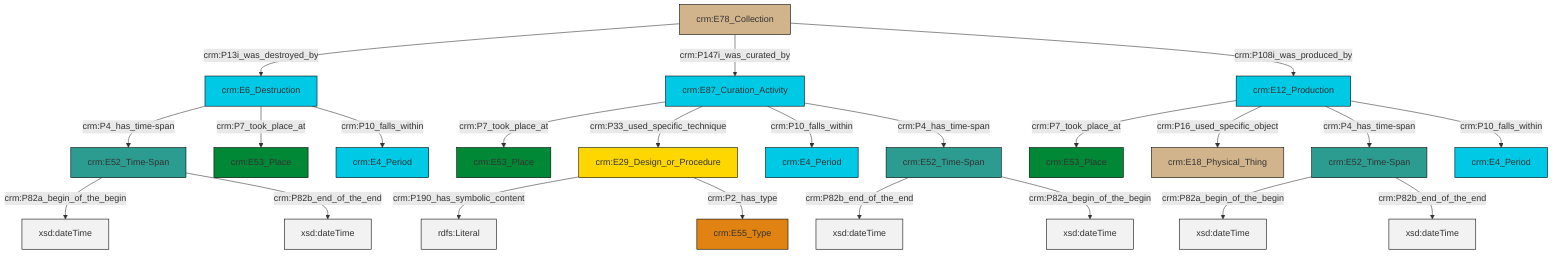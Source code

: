 graph TD
classDef Literal fill:#f2f2f2,stroke:#000000;
classDef CRM_Entity fill:#FFFFFF,stroke:#000000;
classDef Temporal_Entity fill:#00C9E6, stroke:#000000;
classDef Type fill:#E18312, stroke:#000000;
classDef Time-Span fill:#2C9C91, stroke:#000000;
classDef Appellation fill:#FFEB7F, stroke:#000000;
classDef Place fill:#008836, stroke:#000000;
classDef Persistent_Item fill:#B266B2, stroke:#000000;
classDef Conceptual_Object fill:#FFD700, stroke:#000000;
classDef Physical_Thing fill:#D2B48C, stroke:#000000;
classDef Actor fill:#f58aad, stroke:#000000;
classDef PC_Classes fill:#4ce600, stroke:#000000;
classDef Multi fill:#cccccc,stroke:#000000;

0["crm:E29_Design_or_Procedure"]:::Conceptual_Object -->|crm:P190_has_symbolic_content| 1[rdfs:Literal]:::Literal
2["crm:E12_Production"]:::Temporal_Entity -->|crm:P7_took_place_at| 4["crm:E53_Place"]:::Place
9["crm:E52_Time-Span"]:::Time-Span -->|crm:P82a_begin_of_the_begin| 10[xsd:dateTime]:::Literal
2["crm:E12_Production"]:::Temporal_Entity -->|crm:P16_used_specific_object| 11["crm:E18_Physical_Thing"]:::Physical_Thing
12["crm:E87_Curation_Activity"]:::Temporal_Entity -->|crm:P7_took_place_at| 13["crm:E53_Place"]:::Place
12["crm:E87_Curation_Activity"]:::Temporal_Entity -->|crm:P33_used_specific_technique| 0["crm:E29_Design_or_Procedure"]:::Conceptual_Object
2["crm:E12_Production"]:::Temporal_Entity -->|crm:P4_has_time-span| 9["crm:E52_Time-Span"]:::Time-Span
14["crm:E52_Time-Span"]:::Time-Span -->|crm:P82a_begin_of_the_begin| 15[xsd:dateTime]:::Literal
7["crm:E6_Destruction"]:::Temporal_Entity -->|crm:P4_has_time-span| 14["crm:E52_Time-Span"]:::Time-Span
12["crm:E87_Curation_Activity"]:::Temporal_Entity -->|crm:P10_falls_within| 18["crm:E4_Period"]:::Temporal_Entity
14["crm:E52_Time-Span"]:::Time-Span -->|crm:P82b_end_of_the_end| 19[xsd:dateTime]:::Literal
12["crm:E87_Curation_Activity"]:::Temporal_Entity -->|crm:P4_has_time-span| 24["crm:E52_Time-Span"]:::Time-Span
7["crm:E6_Destruction"]:::Temporal_Entity -->|crm:P7_took_place_at| 29["crm:E53_Place"]:::Place
9["crm:E52_Time-Span"]:::Time-Span -->|crm:P82b_end_of_the_end| 31[xsd:dateTime]:::Literal
2["crm:E12_Production"]:::Temporal_Entity -->|crm:P10_falls_within| 5["crm:E4_Period"]:::Temporal_Entity
24["crm:E52_Time-Span"]:::Time-Span -->|crm:P82b_end_of_the_end| 33[xsd:dateTime]:::Literal
24["crm:E52_Time-Span"]:::Time-Span -->|crm:P82a_begin_of_the_begin| 34[xsd:dateTime]:::Literal
7["crm:E6_Destruction"]:::Temporal_Entity -->|crm:P10_falls_within| 20["crm:E4_Period"]:::Temporal_Entity
0["crm:E29_Design_or_Procedure"]:::Conceptual_Object -->|crm:P2_has_type| 26["crm:E55_Type"]:::Type
16["crm:E78_Collection"]:::Physical_Thing -->|crm:P13i_was_destroyed_by| 7["crm:E6_Destruction"]:::Temporal_Entity
16["crm:E78_Collection"]:::Physical_Thing -->|crm:P147i_was_curated_by| 12["crm:E87_Curation_Activity"]:::Temporal_Entity
16["crm:E78_Collection"]:::Physical_Thing -->|crm:P108i_was_produced_by| 2["crm:E12_Production"]:::Temporal_Entity
